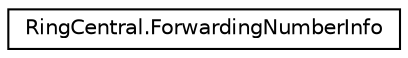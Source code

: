 digraph "Graphical Class Hierarchy"
{
 // LATEX_PDF_SIZE
  edge [fontname="Helvetica",fontsize="10",labelfontname="Helvetica",labelfontsize="10"];
  node [fontname="Helvetica",fontsize="10",shape=record];
  rankdir="LR";
  Node0 [label="RingCentral.ForwardingNumberInfo",height=0.2,width=0.4,color="black", fillcolor="white", style="filled",URL="$classRingCentral_1_1ForwardingNumberInfo.html",tooltip=" "];
}
